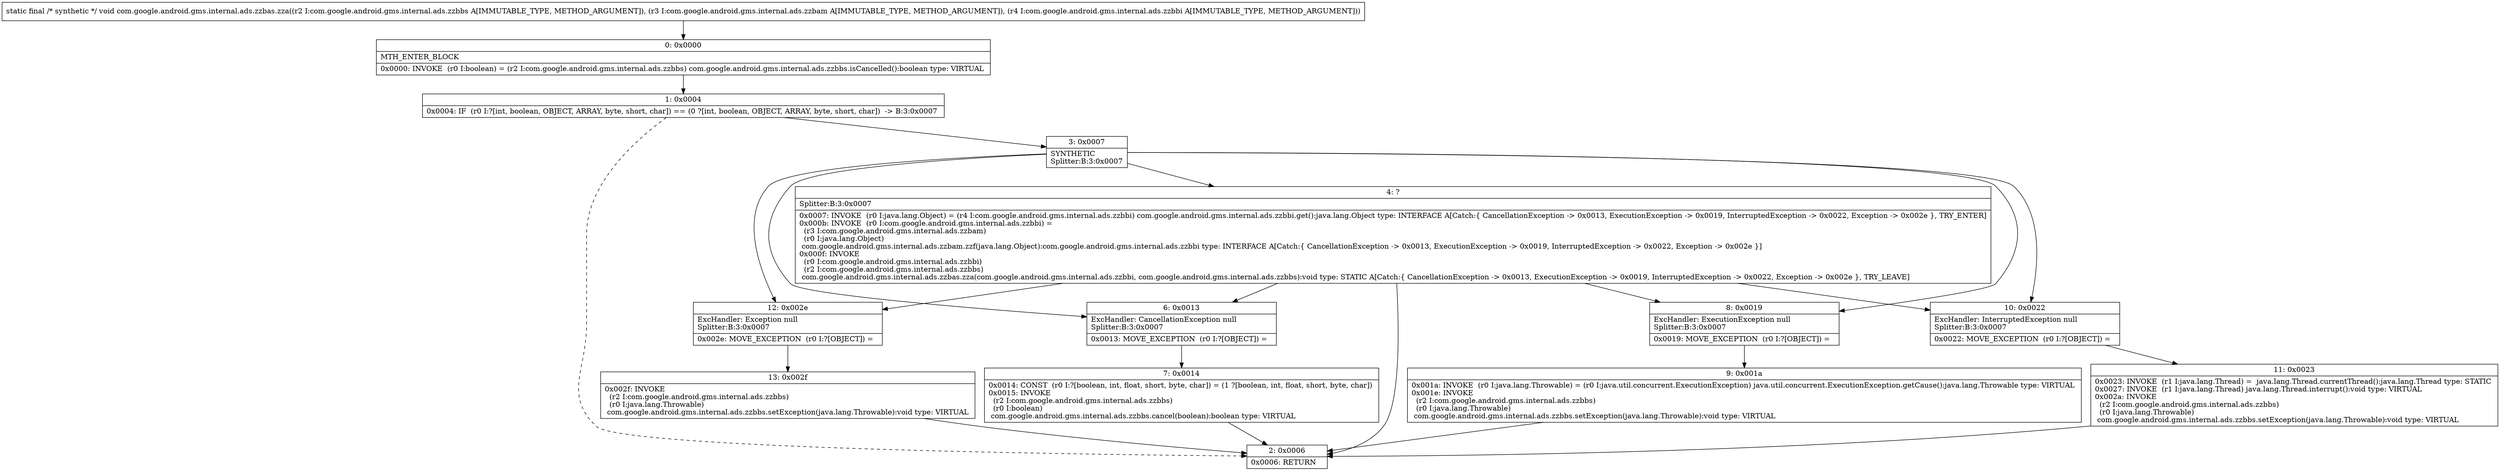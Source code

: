 digraph "CFG forcom.google.android.gms.internal.ads.zzbas.zza(Lcom\/google\/android\/gms\/internal\/ads\/zzbbs;Lcom\/google\/android\/gms\/internal\/ads\/zzbam;Lcom\/google\/android\/gms\/internal\/ads\/zzbbi;)V" {
Node_0 [shape=record,label="{0\:\ 0x0000|MTH_ENTER_BLOCK\l|0x0000: INVOKE  (r0 I:boolean) = (r2 I:com.google.android.gms.internal.ads.zzbbs) com.google.android.gms.internal.ads.zzbbs.isCancelled():boolean type: VIRTUAL \l}"];
Node_1 [shape=record,label="{1\:\ 0x0004|0x0004: IF  (r0 I:?[int, boolean, OBJECT, ARRAY, byte, short, char]) == (0 ?[int, boolean, OBJECT, ARRAY, byte, short, char])  \-\> B:3:0x0007 \l}"];
Node_2 [shape=record,label="{2\:\ 0x0006|0x0006: RETURN   \l}"];
Node_3 [shape=record,label="{3\:\ 0x0007|SYNTHETIC\lSplitter:B:3:0x0007\l}"];
Node_4 [shape=record,label="{4\:\ ?|Splitter:B:3:0x0007\l|0x0007: INVOKE  (r0 I:java.lang.Object) = (r4 I:com.google.android.gms.internal.ads.zzbbi) com.google.android.gms.internal.ads.zzbbi.get():java.lang.Object type: INTERFACE A[Catch:\{ CancellationException \-\> 0x0013, ExecutionException \-\> 0x0019, InterruptedException \-\> 0x0022, Exception \-\> 0x002e \}, TRY_ENTER]\l0x000b: INVOKE  (r0 I:com.google.android.gms.internal.ads.zzbbi) = \l  (r3 I:com.google.android.gms.internal.ads.zzbam)\l  (r0 I:java.lang.Object)\l com.google.android.gms.internal.ads.zzbam.zzf(java.lang.Object):com.google.android.gms.internal.ads.zzbbi type: INTERFACE A[Catch:\{ CancellationException \-\> 0x0013, ExecutionException \-\> 0x0019, InterruptedException \-\> 0x0022, Exception \-\> 0x002e \}]\l0x000f: INVOKE  \l  (r0 I:com.google.android.gms.internal.ads.zzbbi)\l  (r2 I:com.google.android.gms.internal.ads.zzbbs)\l com.google.android.gms.internal.ads.zzbas.zza(com.google.android.gms.internal.ads.zzbbi, com.google.android.gms.internal.ads.zzbbs):void type: STATIC A[Catch:\{ CancellationException \-\> 0x0013, ExecutionException \-\> 0x0019, InterruptedException \-\> 0x0022, Exception \-\> 0x002e \}, TRY_LEAVE]\l}"];
Node_6 [shape=record,label="{6\:\ 0x0013|ExcHandler: CancellationException null\lSplitter:B:3:0x0007\l|0x0013: MOVE_EXCEPTION  (r0 I:?[OBJECT]) =  \l}"];
Node_7 [shape=record,label="{7\:\ 0x0014|0x0014: CONST  (r0 I:?[boolean, int, float, short, byte, char]) = (1 ?[boolean, int, float, short, byte, char]) \l0x0015: INVOKE  \l  (r2 I:com.google.android.gms.internal.ads.zzbbs)\l  (r0 I:boolean)\l com.google.android.gms.internal.ads.zzbbs.cancel(boolean):boolean type: VIRTUAL \l}"];
Node_8 [shape=record,label="{8\:\ 0x0019|ExcHandler: ExecutionException null\lSplitter:B:3:0x0007\l|0x0019: MOVE_EXCEPTION  (r0 I:?[OBJECT]) =  \l}"];
Node_9 [shape=record,label="{9\:\ 0x001a|0x001a: INVOKE  (r0 I:java.lang.Throwable) = (r0 I:java.util.concurrent.ExecutionException) java.util.concurrent.ExecutionException.getCause():java.lang.Throwable type: VIRTUAL \l0x001e: INVOKE  \l  (r2 I:com.google.android.gms.internal.ads.zzbbs)\l  (r0 I:java.lang.Throwable)\l com.google.android.gms.internal.ads.zzbbs.setException(java.lang.Throwable):void type: VIRTUAL \l}"];
Node_10 [shape=record,label="{10\:\ 0x0022|ExcHandler: InterruptedException null\lSplitter:B:3:0x0007\l|0x0022: MOVE_EXCEPTION  (r0 I:?[OBJECT]) =  \l}"];
Node_11 [shape=record,label="{11\:\ 0x0023|0x0023: INVOKE  (r1 I:java.lang.Thread) =  java.lang.Thread.currentThread():java.lang.Thread type: STATIC \l0x0027: INVOKE  (r1 I:java.lang.Thread) java.lang.Thread.interrupt():void type: VIRTUAL \l0x002a: INVOKE  \l  (r2 I:com.google.android.gms.internal.ads.zzbbs)\l  (r0 I:java.lang.Throwable)\l com.google.android.gms.internal.ads.zzbbs.setException(java.lang.Throwable):void type: VIRTUAL \l}"];
Node_12 [shape=record,label="{12\:\ 0x002e|ExcHandler: Exception null\lSplitter:B:3:0x0007\l|0x002e: MOVE_EXCEPTION  (r0 I:?[OBJECT]) =  \l}"];
Node_13 [shape=record,label="{13\:\ 0x002f|0x002f: INVOKE  \l  (r2 I:com.google.android.gms.internal.ads.zzbbs)\l  (r0 I:java.lang.Throwable)\l com.google.android.gms.internal.ads.zzbbs.setException(java.lang.Throwable):void type: VIRTUAL \l}"];
MethodNode[shape=record,label="{static final \/* synthetic *\/ void com.google.android.gms.internal.ads.zzbas.zza((r2 I:com.google.android.gms.internal.ads.zzbbs A[IMMUTABLE_TYPE, METHOD_ARGUMENT]), (r3 I:com.google.android.gms.internal.ads.zzbam A[IMMUTABLE_TYPE, METHOD_ARGUMENT]), (r4 I:com.google.android.gms.internal.ads.zzbbi A[IMMUTABLE_TYPE, METHOD_ARGUMENT])) }"];
MethodNode -> Node_0;
Node_0 -> Node_1;
Node_1 -> Node_2[style=dashed];
Node_1 -> Node_3;
Node_3 -> Node_4;
Node_3 -> Node_6;
Node_3 -> Node_8;
Node_3 -> Node_10;
Node_3 -> Node_12;
Node_4 -> Node_6;
Node_4 -> Node_8;
Node_4 -> Node_10;
Node_4 -> Node_12;
Node_4 -> Node_2;
Node_6 -> Node_7;
Node_7 -> Node_2;
Node_8 -> Node_9;
Node_9 -> Node_2;
Node_10 -> Node_11;
Node_11 -> Node_2;
Node_12 -> Node_13;
Node_13 -> Node_2;
}

